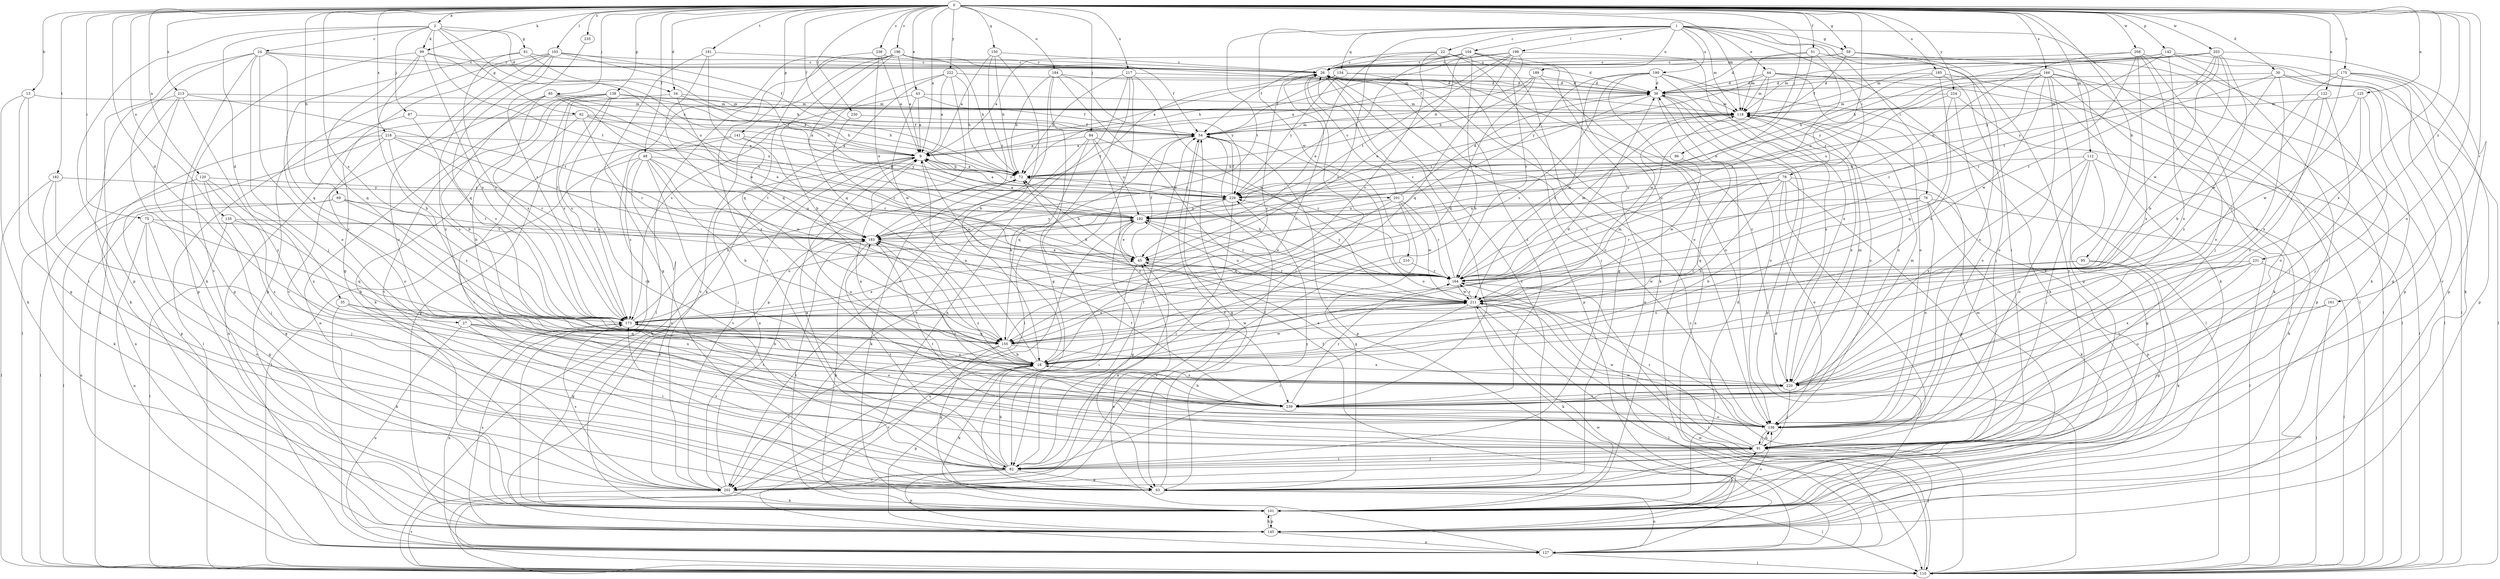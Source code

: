 strict digraph  {
0;
1;
2;
9;
13;
18;
22;
24;
26;
27;
30;
34;
35;
36;
43;
44;
45;
48;
51;
54;
59;
61;
62;
63;
69;
72;
75;
76;
78;
82;
84;
85;
86;
87;
91;
95;
99;
101;
103;
104;
110;
112;
118;
120;
122;
125;
127;
135;
136;
138;
141;
142;
145;
150;
154;
155;
161;
164;
166;
173;
175;
181;
182;
183;
184;
185;
189;
190;
192;
196;
198;
201;
202;
203;
208;
210;
211;
213;
217;
218;
220;
222;
224;
229;
230;
231;
235;
238;
239;
0 -> 2  [label=a];
0 -> 9  [label=a];
0 -> 13  [label=b];
0 -> 27  [label=d];
0 -> 30  [label=d];
0 -> 34  [label=d];
0 -> 43  [label=e];
0 -> 48  [label=f];
0 -> 51  [label=f];
0 -> 54  [label=f];
0 -> 59  [label=g];
0 -> 69  [label=h];
0 -> 75  [label=i];
0 -> 84  [label=j];
0 -> 85  [label=j];
0 -> 86  [label=j];
0 -> 95  [label=k];
0 -> 99  [label=k];
0 -> 103  [label=l];
0 -> 112  [label=m];
0 -> 118  [label=m];
0 -> 120  [label=n];
0 -> 122  [label=n];
0 -> 125  [label=n];
0 -> 135  [label=o];
0 -> 136  [label=o];
0 -> 138  [label=p];
0 -> 141  [label=p];
0 -> 142  [label=p];
0 -> 150  [label=q];
0 -> 161  [label=r];
0 -> 164  [label=r];
0 -> 166  [label=s];
0 -> 173  [label=s];
0 -> 175  [label=t];
0 -> 181  [label=t];
0 -> 182  [label=t];
0 -> 184  [label=u];
0 -> 185  [label=u];
0 -> 196  [label=v];
0 -> 203  [label=w];
0 -> 208  [label=w];
0 -> 213  [label=x];
0 -> 217  [label=x];
0 -> 218  [label=x];
0 -> 220  [label=x];
0 -> 222  [label=y];
0 -> 224  [label=y];
0 -> 230  [label=z];
0 -> 231  [label=z];
0 -> 235  [label=z];
0 -> 238  [label=z];
1 -> 22  [label=c];
1 -> 44  [label=e];
1 -> 59  [label=g];
1 -> 76  [label=i];
1 -> 78  [label=i];
1 -> 82  [label=i];
1 -> 104  [label=l];
1 -> 110  [label=l];
1 -> 118  [label=m];
1 -> 154  [label=q];
1 -> 173  [label=s];
1 -> 183  [label=t];
1 -> 189  [label=u];
1 -> 190  [label=u];
1 -> 198  [label=v];
1 -> 210  [label=w];
2 -> 24  [label=c];
2 -> 34  [label=d];
2 -> 35  [label=d];
2 -> 61  [label=g];
2 -> 62  [label=g];
2 -> 87  [label=j];
2 -> 99  [label=k];
2 -> 145  [label=p];
2 -> 183  [label=t];
2 -> 229  [label=y];
9 -> 72  [label=h];
9 -> 101  [label=k];
9 -> 136  [label=o];
9 -> 201  [label=v];
9 -> 202  [label=v];
9 -> 211  [label=w];
13 -> 63  [label=g];
13 -> 82  [label=i];
13 -> 101  [label=k];
13 -> 118  [label=m];
18 -> 9  [label=a];
18 -> 26  [label=c];
18 -> 36  [label=d];
18 -> 101  [label=k];
18 -> 145  [label=p];
18 -> 202  [label=v];
18 -> 211  [label=w];
18 -> 220  [label=x];
22 -> 26  [label=c];
22 -> 36  [label=d];
22 -> 45  [label=e];
22 -> 82  [label=i];
22 -> 136  [label=o];
22 -> 173  [label=s];
24 -> 26  [label=c];
24 -> 91  [label=j];
24 -> 101  [label=k];
24 -> 110  [label=l];
24 -> 118  [label=m];
24 -> 136  [label=o];
24 -> 145  [label=p];
24 -> 155  [label=q];
26 -> 36  [label=d];
26 -> 82  [label=i];
26 -> 145  [label=p];
26 -> 183  [label=t];
26 -> 239  [label=z];
27 -> 18  [label=b];
27 -> 82  [label=i];
27 -> 127  [label=n];
27 -> 155  [label=q];
27 -> 220  [label=x];
30 -> 18  [label=b];
30 -> 36  [label=d];
30 -> 63  [label=g];
30 -> 110  [label=l];
30 -> 220  [label=x];
30 -> 229  [label=y];
34 -> 45  [label=e];
34 -> 72  [label=h];
34 -> 118  [label=m];
34 -> 173  [label=s];
35 -> 63  [label=g];
35 -> 101  [label=k];
35 -> 173  [label=s];
35 -> 220  [label=x];
36 -> 118  [label=m];
36 -> 127  [label=n];
36 -> 136  [label=o];
36 -> 145  [label=p];
36 -> 183  [label=t];
43 -> 9  [label=a];
43 -> 54  [label=f];
43 -> 118  [label=m];
43 -> 202  [label=v];
43 -> 211  [label=w];
44 -> 36  [label=d];
44 -> 101  [label=k];
44 -> 110  [label=l];
44 -> 118  [label=m];
44 -> 136  [label=o];
44 -> 211  [label=w];
44 -> 229  [label=y];
45 -> 54  [label=f];
45 -> 72  [label=h];
45 -> 82  [label=i];
45 -> 164  [label=r];
48 -> 18  [label=b];
48 -> 72  [label=h];
48 -> 91  [label=j];
48 -> 110  [label=l];
48 -> 173  [label=s];
48 -> 183  [label=t];
48 -> 202  [label=v];
48 -> 211  [label=w];
51 -> 26  [label=c];
51 -> 45  [label=e];
51 -> 110  [label=l];
51 -> 118  [label=m];
51 -> 164  [label=r];
54 -> 9  [label=a];
54 -> 36  [label=d];
54 -> 63  [label=g];
54 -> 118  [label=m];
54 -> 136  [label=o];
54 -> 145  [label=p];
54 -> 155  [label=q];
59 -> 26  [label=c];
59 -> 36  [label=d];
59 -> 54  [label=f];
59 -> 101  [label=k];
59 -> 136  [label=o];
59 -> 202  [label=v];
61 -> 26  [label=c];
61 -> 72  [label=h];
61 -> 173  [label=s];
61 -> 239  [label=z];
62 -> 9  [label=a];
62 -> 18  [label=b];
62 -> 54  [label=f];
62 -> 127  [label=n];
62 -> 164  [label=r];
62 -> 192  [label=u];
63 -> 26  [label=c];
63 -> 54  [label=f];
63 -> 110  [label=l];
63 -> 127  [label=n];
63 -> 229  [label=y];
69 -> 110  [label=l];
69 -> 127  [label=n];
69 -> 173  [label=s];
69 -> 183  [label=t];
69 -> 192  [label=u];
72 -> 9  [label=a];
72 -> 101  [label=k];
72 -> 229  [label=y];
75 -> 18  [label=b];
75 -> 63  [label=g];
75 -> 127  [label=n];
75 -> 183  [label=t];
75 -> 202  [label=v];
76 -> 18  [label=b];
76 -> 101  [label=k];
76 -> 110  [label=l];
76 -> 136  [label=o];
76 -> 164  [label=r];
76 -> 192  [label=u];
78 -> 18  [label=b];
78 -> 63  [label=g];
78 -> 91  [label=j];
78 -> 136  [label=o];
78 -> 145  [label=p];
78 -> 155  [label=q];
78 -> 164  [label=r];
78 -> 192  [label=u];
78 -> 229  [label=y];
82 -> 9  [label=a];
82 -> 18  [label=b];
82 -> 54  [label=f];
82 -> 63  [label=g];
82 -> 91  [label=j];
82 -> 145  [label=p];
82 -> 173  [label=s];
82 -> 183  [label=t];
82 -> 202  [label=v];
84 -> 9  [label=a];
84 -> 18  [label=b];
84 -> 164  [label=r];
84 -> 192  [label=u];
84 -> 202  [label=v];
84 -> 239  [label=z];
85 -> 9  [label=a];
85 -> 18  [label=b];
85 -> 45  [label=e];
85 -> 118  [label=m];
85 -> 173  [label=s];
85 -> 192  [label=u];
85 -> 202  [label=v];
86 -> 72  [label=h];
86 -> 211  [label=w];
87 -> 54  [label=f];
87 -> 110  [label=l];
87 -> 173  [label=s];
91 -> 82  [label=i];
91 -> 136  [label=o];
91 -> 164  [label=r];
91 -> 183  [label=t];
91 -> 211  [label=w];
95 -> 63  [label=g];
95 -> 101  [label=k];
95 -> 164  [label=r];
95 -> 211  [label=w];
99 -> 18  [label=b];
99 -> 26  [label=c];
99 -> 155  [label=q];
99 -> 173  [label=s];
99 -> 192  [label=u];
99 -> 202  [label=v];
101 -> 36  [label=d];
101 -> 91  [label=j];
101 -> 118  [label=m];
101 -> 136  [label=o];
101 -> 145  [label=p];
101 -> 183  [label=t];
103 -> 26  [label=c];
103 -> 54  [label=f];
103 -> 63  [label=g];
103 -> 136  [label=o];
103 -> 145  [label=p];
103 -> 155  [label=q];
103 -> 192  [label=u];
103 -> 239  [label=z];
104 -> 9  [label=a];
104 -> 18  [label=b];
104 -> 26  [label=c];
104 -> 45  [label=e];
104 -> 54  [label=f];
104 -> 63  [label=g];
104 -> 101  [label=k];
104 -> 127  [label=n];
104 -> 229  [label=y];
110 -> 26  [label=c];
110 -> 36  [label=d];
110 -> 192  [label=u];
110 -> 202  [label=v];
110 -> 211  [label=w];
112 -> 63  [label=g];
112 -> 72  [label=h];
112 -> 91  [label=j];
112 -> 101  [label=k];
112 -> 136  [label=o];
112 -> 220  [label=x];
118 -> 54  [label=f];
118 -> 164  [label=r];
118 -> 220  [label=x];
118 -> 239  [label=z];
120 -> 63  [label=g];
120 -> 110  [label=l];
120 -> 220  [label=x];
120 -> 229  [label=y];
120 -> 239  [label=z];
122 -> 91  [label=j];
122 -> 118  [label=m];
122 -> 173  [label=s];
122 -> 239  [label=z];
125 -> 91  [label=j];
125 -> 118  [label=m];
125 -> 136  [label=o];
125 -> 211  [label=w];
127 -> 45  [label=e];
127 -> 54  [label=f];
127 -> 91  [label=j];
127 -> 110  [label=l];
127 -> 211  [label=w];
135 -> 91  [label=j];
135 -> 110  [label=l];
135 -> 155  [label=q];
135 -> 183  [label=t];
136 -> 26  [label=c];
136 -> 91  [label=j];
136 -> 183  [label=t];
136 -> 211  [label=w];
138 -> 72  [label=h];
138 -> 82  [label=i];
138 -> 101  [label=k];
138 -> 118  [label=m];
138 -> 127  [label=n];
138 -> 145  [label=p];
138 -> 173  [label=s];
138 -> 202  [label=v];
141 -> 9  [label=a];
141 -> 82  [label=i];
141 -> 164  [label=r];
141 -> 173  [label=s];
141 -> 229  [label=y];
142 -> 26  [label=c];
142 -> 82  [label=i];
142 -> 110  [label=l];
142 -> 118  [label=m];
142 -> 145  [label=p];
142 -> 220  [label=x];
142 -> 229  [label=y];
145 -> 101  [label=k];
145 -> 127  [label=n];
145 -> 173  [label=s];
150 -> 9  [label=a];
150 -> 18  [label=b];
150 -> 26  [label=c];
150 -> 72  [label=h];
150 -> 183  [label=t];
154 -> 9  [label=a];
154 -> 36  [label=d];
154 -> 54  [label=f];
154 -> 229  [label=y];
154 -> 239  [label=z];
155 -> 18  [label=b];
155 -> 26  [label=c];
155 -> 63  [label=g];
155 -> 118  [label=m];
155 -> 202  [label=v];
155 -> 211  [label=w];
155 -> 220  [label=x];
161 -> 91  [label=j];
161 -> 110  [label=l];
161 -> 173  [label=s];
164 -> 26  [label=c];
164 -> 72  [label=h];
164 -> 110  [label=l];
164 -> 118  [label=m];
164 -> 192  [label=u];
164 -> 211  [label=w];
164 -> 229  [label=y];
166 -> 36  [label=d];
166 -> 63  [label=g];
166 -> 101  [label=k];
166 -> 110  [label=l];
166 -> 136  [label=o];
166 -> 145  [label=p];
166 -> 164  [label=r];
166 -> 192  [label=u];
166 -> 211  [label=w];
166 -> 229  [label=y];
173 -> 45  [label=e];
173 -> 72  [label=h];
173 -> 127  [label=n];
173 -> 136  [label=o];
173 -> 155  [label=q];
173 -> 192  [label=u];
175 -> 36  [label=d];
175 -> 101  [label=k];
175 -> 145  [label=p];
175 -> 202  [label=v];
175 -> 211  [label=w];
175 -> 220  [label=x];
181 -> 26  [label=c];
181 -> 63  [label=g];
181 -> 155  [label=q];
181 -> 239  [label=z];
182 -> 91  [label=j];
182 -> 101  [label=k];
182 -> 110  [label=l];
182 -> 229  [label=y];
183 -> 45  [label=e];
183 -> 101  [label=k];
183 -> 229  [label=y];
183 -> 239  [label=z];
184 -> 36  [label=d];
184 -> 72  [label=h];
184 -> 82  [label=i];
184 -> 202  [label=v];
184 -> 211  [label=w];
184 -> 229  [label=y];
185 -> 18  [label=b];
185 -> 36  [label=d];
185 -> 72  [label=h];
185 -> 91  [label=j];
185 -> 110  [label=l];
189 -> 9  [label=a];
189 -> 36  [label=d];
189 -> 72  [label=h];
189 -> 136  [label=o];
189 -> 155  [label=q];
190 -> 36  [label=d];
190 -> 45  [label=e];
190 -> 110  [label=l];
190 -> 127  [label=n];
190 -> 136  [label=o];
190 -> 173  [label=s];
190 -> 211  [label=w];
190 -> 220  [label=x];
192 -> 9  [label=a];
192 -> 45  [label=e];
192 -> 63  [label=g];
192 -> 164  [label=r];
192 -> 183  [label=t];
196 -> 9  [label=a];
196 -> 18  [label=b];
196 -> 26  [label=c];
196 -> 54  [label=f];
196 -> 72  [label=h];
196 -> 82  [label=i];
196 -> 101  [label=k];
196 -> 110  [label=l];
196 -> 155  [label=q];
198 -> 26  [label=c];
198 -> 54  [label=f];
198 -> 72  [label=h];
198 -> 155  [label=q];
198 -> 164  [label=r];
198 -> 183  [label=t];
198 -> 220  [label=x];
201 -> 26  [label=c];
201 -> 36  [label=d];
201 -> 63  [label=g];
201 -> 155  [label=q];
201 -> 164  [label=r];
201 -> 192  [label=u];
201 -> 211  [label=w];
202 -> 9  [label=a];
202 -> 45  [label=e];
202 -> 54  [label=f];
202 -> 101  [label=k];
202 -> 173  [label=s];
202 -> 183  [label=t];
203 -> 18  [label=b];
203 -> 26  [label=c];
203 -> 72  [label=h];
203 -> 118  [label=m];
203 -> 145  [label=p];
203 -> 164  [label=r];
203 -> 183  [label=t];
203 -> 211  [label=w];
203 -> 239  [label=z];
208 -> 26  [label=c];
208 -> 91  [label=j];
208 -> 101  [label=k];
208 -> 136  [label=o];
208 -> 164  [label=r];
208 -> 192  [label=u];
208 -> 220  [label=x];
210 -> 164  [label=r];
210 -> 202  [label=v];
211 -> 72  [label=h];
211 -> 82  [label=i];
211 -> 101  [label=k];
211 -> 110  [label=l];
211 -> 164  [label=r];
211 -> 173  [label=s];
211 -> 192  [label=u];
213 -> 63  [label=g];
213 -> 101  [label=k];
213 -> 110  [label=l];
213 -> 118  [label=m];
213 -> 183  [label=t];
213 -> 239  [label=z];
217 -> 36  [label=d];
217 -> 63  [label=g];
217 -> 72  [label=h];
217 -> 110  [label=l];
217 -> 127  [label=n];
217 -> 211  [label=w];
218 -> 9  [label=a];
218 -> 127  [label=n];
218 -> 136  [label=o];
218 -> 145  [label=p];
218 -> 164  [label=r];
218 -> 173  [label=s];
218 -> 183  [label=t];
220 -> 26  [label=c];
220 -> 45  [label=e];
220 -> 91  [label=j];
220 -> 118  [label=m];
220 -> 173  [label=s];
220 -> 239  [label=z];
222 -> 9  [label=a];
222 -> 36  [label=d];
222 -> 72  [label=h];
222 -> 101  [label=k];
222 -> 145  [label=p];
222 -> 173  [label=s];
224 -> 110  [label=l];
224 -> 118  [label=m];
224 -> 136  [label=o];
224 -> 155  [label=q];
224 -> 192  [label=u];
229 -> 9  [label=a];
229 -> 54  [label=f];
229 -> 82  [label=i];
229 -> 192  [label=u];
230 -> 54  [label=f];
230 -> 164  [label=r];
231 -> 110  [label=l];
231 -> 136  [label=o];
231 -> 164  [label=r];
231 -> 220  [label=x];
231 -> 239  [label=z];
235 -> 173  [label=s];
238 -> 9  [label=a];
238 -> 26  [label=c];
238 -> 45  [label=e];
238 -> 155  [label=q];
239 -> 9  [label=a];
239 -> 18  [label=b];
239 -> 118  [label=m];
239 -> 136  [label=o];
239 -> 164  [label=r];
239 -> 183  [label=t];
}
